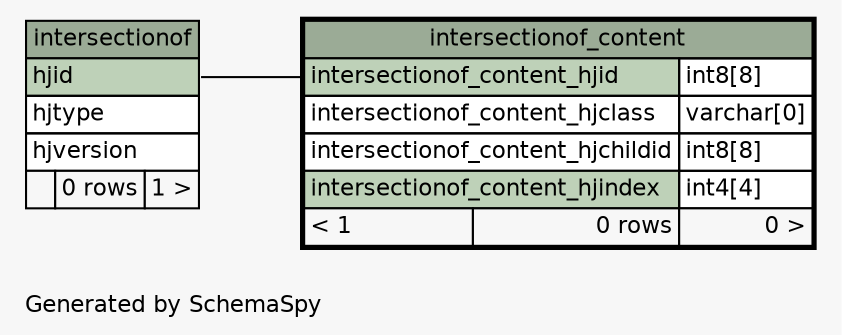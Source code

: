 // dot 2.22.2 on Windows Vista 6.0
// SchemaSpy rev 536
digraph "oneDegreeRelationshipsDiagram" {
  graph [
    rankdir="RL"
    bgcolor="#f7f7f7"
    label="\nGenerated by SchemaSpy"
    labeljust="l"
    nodesep="0.18"
    ranksep="0.46"
    fontname="Helvetica"
    fontsize="11"
  ];
  node [
    fontname="Helvetica"
    fontsize="11"
    shape="plaintext"
  ];
  edge [
    arrowsize="0.8"
  ];
  "intersectionof_content":"intersectionof_content_hjid":w -> "intersectionof":"hjid":e [arrowhead=none arrowtail=crowodot];
  "intersectionof" [
    label=<
    <TABLE BORDER="0" CELLBORDER="1" CELLSPACING="0" BGCOLOR="#ffffff">
      <TR><TD COLSPAN="3" BGCOLOR="#9bab96" ALIGN="CENTER">intersectionof</TD></TR>
      <TR><TD PORT="hjid" COLSPAN="3" BGCOLOR="#bed1b8" ALIGN="LEFT">hjid</TD></TR>
      <TR><TD PORT="hjtype" COLSPAN="3" ALIGN="LEFT">hjtype</TD></TR>
      <TR><TD PORT="hjversion" COLSPAN="3" ALIGN="LEFT">hjversion</TD></TR>
      <TR><TD ALIGN="LEFT" BGCOLOR="#f7f7f7">  </TD><TD ALIGN="RIGHT" BGCOLOR="#f7f7f7">0 rows</TD><TD ALIGN="RIGHT" BGCOLOR="#f7f7f7">1 &gt;</TD></TR>
    </TABLE>>
    URL="intersectionof.html"
    tooltip="intersectionof"
  ];
  "intersectionof_content" [
    label=<
    <TABLE BORDER="2" CELLBORDER="1" CELLSPACING="0" BGCOLOR="#ffffff">
      <TR><TD COLSPAN="3" BGCOLOR="#9bab96" ALIGN="CENTER">intersectionof_content</TD></TR>
      <TR><TD PORT="intersectionof_content_hjid" COLSPAN="2" BGCOLOR="#bed1b8" ALIGN="LEFT">intersectionof_content_hjid</TD><TD PORT="intersectionof_content_hjid.type" ALIGN="LEFT">int8[8]</TD></TR>
      <TR><TD PORT="intersectionof_content_hjclass" COLSPAN="2" ALIGN="LEFT">intersectionof_content_hjclass</TD><TD PORT="intersectionof_content_hjclass.type" ALIGN="LEFT">varchar[0]</TD></TR>
      <TR><TD PORT="intersectionof_content_hjchildid" COLSPAN="2" ALIGN="LEFT">intersectionof_content_hjchildid</TD><TD PORT="intersectionof_content_hjchildid.type" ALIGN="LEFT">int8[8]</TD></TR>
      <TR><TD PORT="intersectionof_content_hjindex" COLSPAN="2" BGCOLOR="#bed1b8" ALIGN="LEFT">intersectionof_content_hjindex</TD><TD PORT="intersectionof_content_hjindex.type" ALIGN="LEFT">int4[4]</TD></TR>
      <TR><TD ALIGN="LEFT" BGCOLOR="#f7f7f7">&lt; 1</TD><TD ALIGN="RIGHT" BGCOLOR="#f7f7f7">0 rows</TD><TD ALIGN="RIGHT" BGCOLOR="#f7f7f7">0 &gt;</TD></TR>
    </TABLE>>
    URL="intersectionof_content.html"
    tooltip="intersectionof_content"
  ];
}
